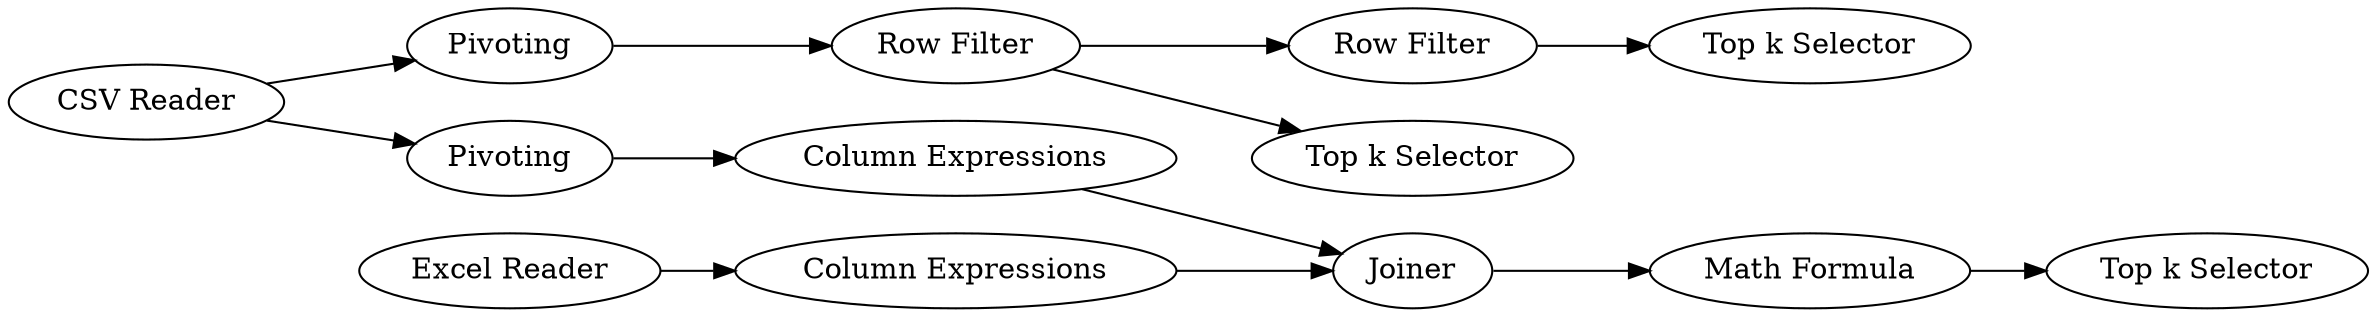 digraph {
	12 -> 15
	8 -> 4
	7 -> 8
	11 -> 12
	7 -> 5
	3 -> 7
	2 -> 13
	9 -> 11
	15 -> 16
	13 -> 12
	1 -> 9
	1 -> 3
	5 [label="Top k Selector"]
	16 [label="Top k Selector"]
	13 [label="Column Expressions"]
	1 [label="CSV Reader"]
	7 [label="Row Filter"]
	9 [label=Pivoting]
	11 [label="Column Expressions"]
	4 [label="Top k Selector"]
	8 [label="Row Filter"]
	15 [label="Math Formula"]
	3 [label=Pivoting]
	2 [label="Excel Reader"]
	12 [label=Joiner]
	rankdir=LR
}
